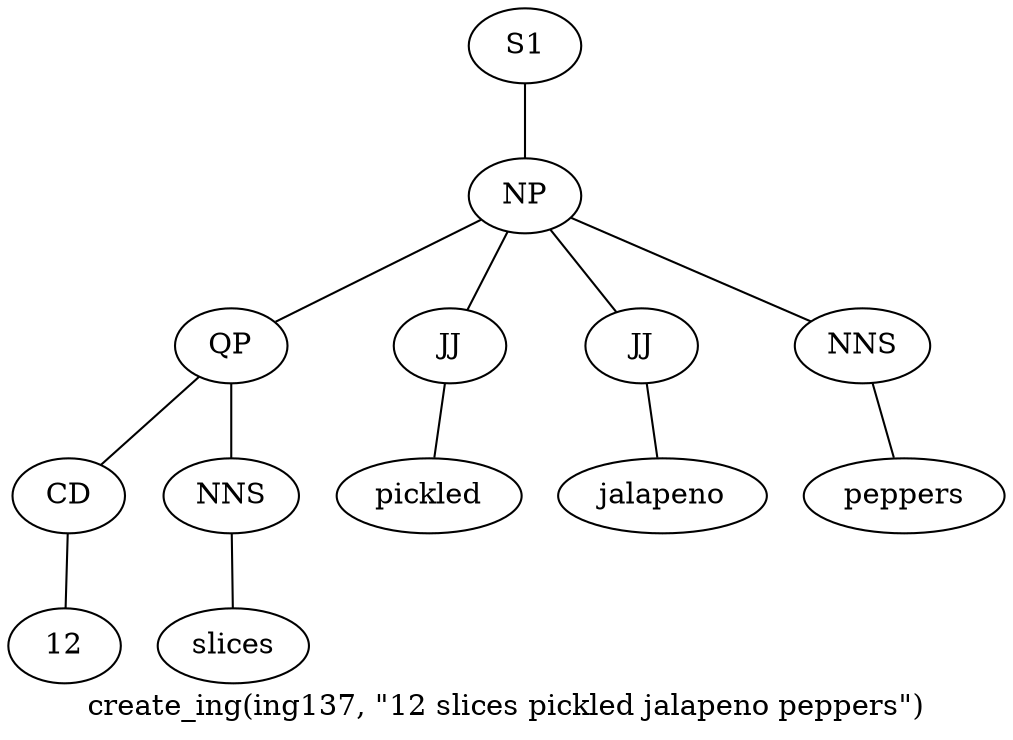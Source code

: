 graph SyntaxGraph {
	label = "create_ing(ing137, \"12 slices pickled jalapeno peppers\")";
	Node0 [label="S1"];
	Node1 [label="NP"];
	Node2 [label="QP"];
	Node3 [label="CD"];
	Node4 [label="12"];
	Node5 [label="NNS"];
	Node6 [label="slices"];
	Node7 [label="JJ"];
	Node8 [label="pickled"];
	Node9 [label="JJ"];
	Node10 [label="jalapeno"];
	Node11 [label="NNS"];
	Node12 [label="peppers"];

	Node0 -- Node1;
	Node1 -- Node2;
	Node1 -- Node7;
	Node1 -- Node9;
	Node1 -- Node11;
	Node2 -- Node3;
	Node2 -- Node5;
	Node3 -- Node4;
	Node5 -- Node6;
	Node7 -- Node8;
	Node9 -- Node10;
	Node11 -- Node12;
}
